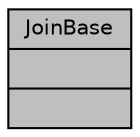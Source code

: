 digraph "JoinBase"
{
 // INTERACTIVE_SVG=YES
  bgcolor="transparent";
  edge [fontname="Helvetica",fontsize="10",labelfontname="Helvetica",labelfontsize="10"];
  node [fontname="Helvetica",fontsize="10",shape=record];
  Node1 [label="{JoinBase\n||}",height=0.2,width=0.4,color="black", fillcolor="grey75", style="filled", fontcolor="black"];
}

